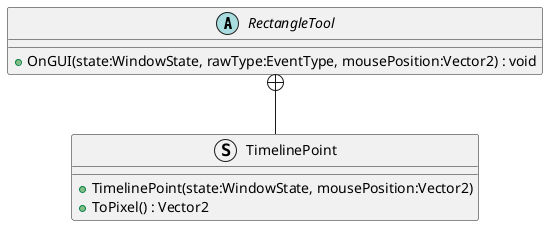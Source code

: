 @startuml
abstract class RectangleTool {
    + OnGUI(state:WindowState, rawType:EventType, mousePosition:Vector2) : void
}
struct TimelinePoint {
    + TimelinePoint(state:WindowState, mousePosition:Vector2)
    + ToPixel() : Vector2
}
RectangleTool +-- TimelinePoint
@enduml
